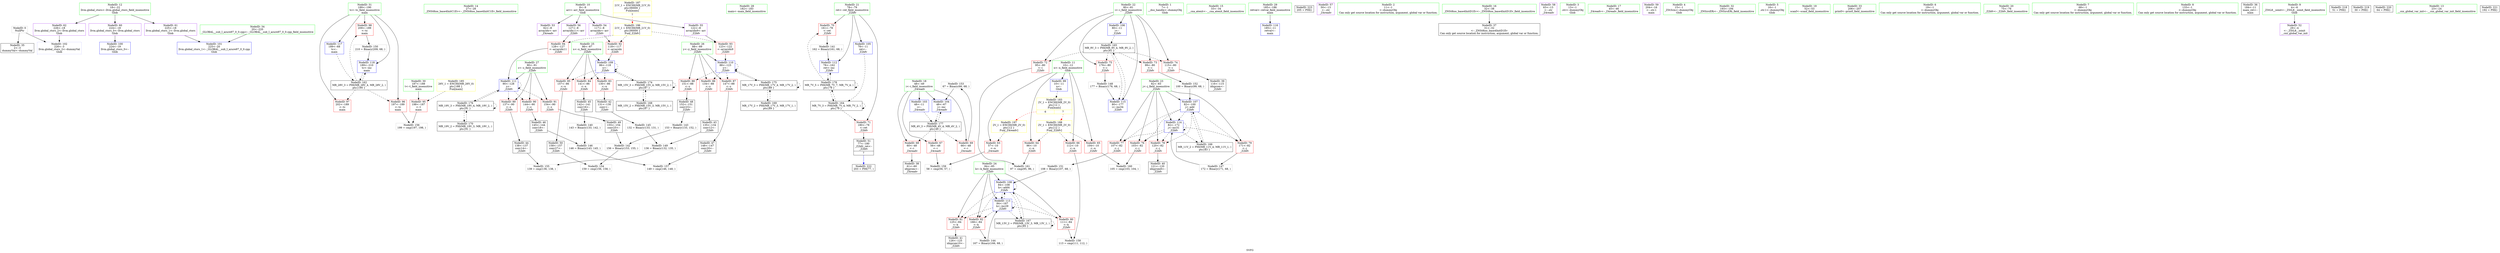 digraph "SVFG" {
	label="SVFG";

	Node0x563b9fdb7c40 [shape=record,color=grey,label="{NodeID: 0\nNullPtr}"];
	Node0x563b9fdb7c40 -> Node0x563b9fdd1790[style=solid];
	Node0x563b9fdb7c40 -> Node0x563b9fdd27f0[style=solid];
	Node0x563b9fdd2350 [shape=record,color=red,label="{NodeID: 97\n202\<--189\n\<--tc\nmain\n}"];
	Node0x563b9fdd0580 [shape=record,color=green,label="{NodeID: 14\n27\<--28\n_ZNSt8ios_base4InitC1Ev\<--_ZNSt8ios_base4InitC1Ev_field_insensitive\n}"];
	Node0x563b9fdd2f70 [shape=record,color=blue,label="{NodeID: 111\n90\<--128\nz\<--\n_Z2bfv\n}"];
	Node0x563b9fdd2f70 -> Node0x563b9fdd5480[style=dashed];
	Node0x563b9fdd2f70 -> Node0x563b9fdd5550[style=dashed];
	Node0x563b9fdd2f70 -> Node0x563b9fdd5620[style=dashed];
	Node0x563b9fdd2f70 -> Node0x563b9fdd2f70[style=dashed];
	Node0x563b9fdd2f70 -> Node0x563b9fde4a00[style=dashed];
	Node0x563b9fdd1120 [shape=record,color=green,label="{NodeID: 28\n182\<--183\nmain\<--main_field_insensitive\n}"];
	Node0x563b9fdd1da0 [shape=record,color=black,label="{NodeID: 42\n131\<--130\nconv\<--\n_Z2bfv\n}"];
	Node0x563b9fdd1da0 -> Node0x563b9fdd94f0[style=solid];
	Node0x563b9fdf4e70 [shape=record,color=black,label="{NodeID: 222\n203 = PHI(77, )\n}"];
	Node0x563b9fdd3920 [shape=record,color=purple,label="{NodeID: 56\n127\<--8\narrayidx11\<--arr\n_Z2bfv\n}"];
	Node0x563b9fdd3920 -> Node0x563b9fdd5890[style=solid];
	Node0x563b9fdda0f0 [shape=record,color=grey,label="{NodeID: 153\n67 = Binary(66, 68, )\n}"];
	Node0x563b9fdda0f0 -> Node0x563b9fdd29c0[style=solid];
	Node0x563b9fdd4510 [shape=record,color=red,label="{NodeID: 70\n161\<--78\n\<--ret\n_Z2bfv\n}"];
	Node0x563b9fdd4510 -> Node0x563b9fdd8ef0[style=solid];
	Node0x563b9fde1d00 [shape=record,color=black,label="{NodeID: 167\nMR_13V_2 = PHI(MR_13V_3, MR_13V_1, )\npts\{85 \}\n}"];
	Node0x563b9fde1d00 -> Node0x563b9fdd2d00[style=dashed];
	Node0x563b9fde1d00 -> Node0x563b9fde1d00[style=dashed];
	Node0x563b9fdd5070 [shape=record,color=red,label="{NodeID: 84\n141\<--86\n\<--x\n_Z2bfv\n}"];
	Node0x563b9fdd5070 -> Node0x563b9fdd2010[style=solid];
	Node0x563b9fdb7ba0 [shape=record,color=green,label="{NodeID: 1\n7\<--1\n__dso_handle\<--dummyObj\nGlob }"];
	Node0x563b9fdd2420 [shape=record,color=red,label="{NodeID: 98\n209\<--189\n\<--tc\nmain\n}"];
	Node0x563b9fdd2420 -> Node0x563b9fdd9c70[style=solid];
	Node0x563b9fdd0610 [shape=record,color=green,label="{NodeID: 15\n33\<--34\n__cxa_atexit\<--__cxa_atexit_field_insensitive\n}"];
	Node0x563b9fdd3040 [shape=record,color=blue,label="{NodeID: 112\n78\<--162\nret\<--inc\n_Z2bfv\n}"];
	Node0x563b9fdd3040 -> Node0x563b9fde5400[style=dashed];
	Node0x563b9fdd1220 [shape=record,color=green,label="{NodeID: 29\n185\<--186\nretval\<--retval_field_insensitive\nmain\n}"];
	Node0x563b9fdd1220 -> Node0x563b9fdd7b60[style=solid];
	Node0x563b9fdd1e70 [shape=record,color=black,label="{NodeID: 43\n135\<--134\nconv12\<--\n_Z2bfv\n}"];
	Node0x563b9fdd1e70 -> Node0x563b9fdd9af0[style=solid];
	Node0x563b9fdf5060 [shape=record,color=black,label="{NodeID: 223\n205 = PHI()\n}"];
	Node0x563b9fdd8d70 [shape=record,color=grey,label="{NodeID: 140\n143 = Binary(133, 142, )\n}"];
	Node0x563b9fdd8d70 -> Node0x563b9fdd9670[style=solid];
	Node0x563b9fdd39f0 [shape=record,color=purple,label="{NodeID: 57\n50\<--13\n\<--.str\n_Z4readv\n}"];
	Node0x563b9fdda270 [shape=record,color=grey,label="{NodeID: 154\n159 = cmp(156, 158, )\n}"];
	Node0x563b9fdd45e0 [shape=record,color=red,label="{NodeID: 71\n180\<--78\n\<--ret\n_Z2bfv\n}"];
	Node0x563b9fdd45e0 -> Node0x563b9fdd3510[style=solid];
	Node0x563b9fde2200 [shape=record,color=black,label="{NodeID: 168\nMR_15V_2 = PHI(MR_15V_3, MR_15V_1, )\npts\{87 \}\n}"];
	Node0x563b9fde2200 -> Node0x563b9fde4000[style=dashed];
	Node0x563b9fdd5140 [shape=record,color=red,label="{NodeID: 85\n157\<--86\n\<--x\n_Z2bfv\n}"];
	Node0x563b9fdd5140 -> Node0x563b9fdd3440[style=solid];
	Node0x563b9fdcf700 [shape=record,color=green,label="{NodeID: 2\n11\<--1\n\<--dummyObj\nCan only get source location for instruction, argument, global var or function.}"];
	Node0x563b9fdd24f0 [shape=record,color=blue,label="{NodeID: 99\n10\<--11\nn\<--\nGlob }"];
	Node0x563b9fdd24f0 -> Node0x563b9fde6d00[style=dashed];
	Node0x563b9fdd06a0 [shape=record,color=green,label="{NodeID: 16\n32\<--38\n_ZNSt8ios_base4InitD1Ev\<--_ZNSt8ios_base4InitD1Ev_field_insensitive\n}"];
	Node0x563b9fdd06a0 -> Node0x563b9fdd1960[style=solid];
	Node0x563b9fdd65c0 [shape=record,color=yellow,style=double,label="{NodeID: 196\n21V_1 = ENCHI(MR_21V_0)\npts\{90000 \}\nFun[_Z2bfv]}"];
	Node0x563b9fdd65c0 -> Node0x563b9fdd56f0[style=dashed];
	Node0x563b9fdd65c0 -> Node0x563b9fdd57c0[style=dashed];
	Node0x563b9fdd65c0 -> Node0x563b9fdd5890[style=dashed];
	Node0x563b9fdd3110 [shape=record,color=blue,label="{NodeID: 113\n84\<--167\nk\<--inc29\n_Z2bfv\n}"];
	Node0x563b9fdd3110 -> Node0x563b9fdd4d30[style=dashed];
	Node0x563b9fdd3110 -> Node0x563b9fdd4e00[style=dashed];
	Node0x563b9fdd3110 -> Node0x563b9fdd4ed0[style=dashed];
	Node0x563b9fdd3110 -> Node0x563b9fdd2d00[style=dashed];
	Node0x563b9fdd3110 -> Node0x563b9fdd3110[style=dashed];
	Node0x563b9fdd3110 -> Node0x563b9fde1d00[style=dashed];
	Node0x563b9fdd12f0 [shape=record,color=green,label="{NodeID: 30\n187\<--188\nt\<--t_field_insensitive\nmain\n}"];
	Node0x563b9fdd12f0 -> Node0x563b9fdd5960[style=solid];
	Node0x563b9fdd1f40 [shape=record,color=black,label="{NodeID: 44\n138\<--137\nconv14\<--\n_Z2bfv\n}"];
	Node0x563b9fdd1f40 -> Node0x563b9fdda3f0[style=solid];
	Node0x563b9fdd8ef0 [shape=record,color=grey,label="{NodeID: 141\n162 = Binary(161, 68, )\n}"];
	Node0x563b9fdd8ef0 -> Node0x563b9fdd3040[style=solid];
	Node0x563b9fdd3ac0 [shape=record,color=purple,label="{NodeID: 58\n63\<--13\n\<--.str\n_Z4readv\n}"];
	Node0x563b9fdda3f0 [shape=record,color=grey,label="{NodeID: 155\n139 = cmp(136, 138, )\n}"];
	Node0x563b9fdd46b0 [shape=record,color=red,label="{NodeID: 72\n95\<--80\n\<--i\n_Z2bfv\n}"];
	Node0x563b9fdd46b0 -> Node0x563b9fddacf0[style=solid];
	Node0x563b9fde2700 [shape=record,color=black,label="{NodeID: 169\nMR_17V_2 = PHI(MR_17V_3, MR_17V_1, )\npts\{89 \}\n}"];
	Node0x563b9fde2700 -> Node0x563b9fde4500[style=dashed];
	Node0x563b9fdd5210 [shape=record,color=red,label="{NodeID: 86\n134\<--88\n\<--y\n_Z2bfv\n}"];
	Node0x563b9fdd5210 -> Node0x563b9fdd1e70[style=solid];
	Node0x563b9fdcf790 [shape=record,color=green,label="{NodeID: 3\n13\<--1\n.str\<--dummyObj\nGlob }"];
	Node0x563b9fde6d00 [shape=record,color=yellow,style=double,label="{NodeID: 183\n2V_1 = ENCHI(MR_2V_0)\npts\{12 \}\nFun[main]|{<s0>6|<s1>7}}"];
	Node0x563b9fde6d00:s0 -> Node0x563b9fdd66a0[style=dashed,color=red];
	Node0x563b9fde6d00:s1 -> Node0x563b9fde7ba0[style=dashed,color=red];
	Node0x563b9fdd25f0 [shape=record,color=blue,label="{NodeID: 100\n224\<--19\nllvm.global_ctors_0\<--\nGlob }"];
	Node0x563b9fdd07a0 [shape=record,color=green,label="{NodeID: 17\n45\<--46\n_Z4readv\<--_Z4readv_field_insensitive\n}"];
	Node0x563b9fdd66a0 [shape=record,color=yellow,style=double,label="{NodeID: 197\n2V_1 = ENCHI(MR_2V_0)\npts\{12 \}\nFun[_Z4readv]}"];
	Node0x563b9fdd66a0 -> Node0x563b9fdd3f60[style=dashed];
	Node0x563b9fdd31e0 [shape=record,color=blue,label="{NodeID: 114\n82\<--172\nj\<--inc31\n_Z2bfv\n}"];
	Node0x563b9fdd31e0 -> Node0x563b9fdd49f0[style=dashed];
	Node0x563b9fdd31e0 -> Node0x563b9fdd4ac0[style=dashed];
	Node0x563b9fdd31e0 -> Node0x563b9fdd4b90[style=dashed];
	Node0x563b9fdd31e0 -> Node0x563b9fdd4c60[style=dashed];
	Node0x563b9fdd31e0 -> Node0x563b9fdd31e0[style=dashed];
	Node0x563b9fdd31e0 -> Node0x563b9fde1800[style=dashed];
	Node0x563b9fdd13c0 [shape=record,color=green,label="{NodeID: 31\n189\<--190\ntc\<--tc_field_insensitive\nmain\n}"];
	Node0x563b9fdd13c0 -> Node0x563b9fdd2280[style=solid];
	Node0x563b9fdd13c0 -> Node0x563b9fdd2350[style=solid];
	Node0x563b9fdd13c0 -> Node0x563b9fdd2420[style=solid];
	Node0x563b9fdd13c0 -> Node0x563b9fdd7c30[style=solid];
	Node0x563b9fdd13c0 -> Node0x563b9fdd7d00[style=solid];
	Node0x563b9fdd2010 [shape=record,color=black,label="{NodeID: 45\n142\<--141\nconv16\<--\n_Z2bfv\n}"];
	Node0x563b9fdd2010 -> Node0x563b9fdd8d70[style=solid];
	Node0x563b9fdd9070 [shape=record,color=grey,label="{NodeID: 142\n156 = Binary(153, 155, )\n}"];
	Node0x563b9fdd9070 -> Node0x563b9fdda270[style=solid];
	Node0x563b9fdd3b90 [shape=record,color=purple,label="{NodeID: 59\n204\<--16\n\<--.str.1\nmain\n}"];
	Node0x563b9fdda570 [shape=record,color=grey,label="{NodeID: 156\n199 = cmp(197, 198, )\n}"];
	Node0x563b9fdd4780 [shape=record,color=red,label="{NodeID: 73\n99\<--80\n\<--i\n_Z2bfv\n}"];
	Node0x563b9fdd4780 -> Node0x563b9fdd9f70[style=solid];
	Node0x563b9fde2c00 [shape=record,color=black,label="{NodeID: 170\nMR_19V_2 = PHI(MR_19V_3, MR_19V_1, )\npts\{91 \}\n}"];
	Node0x563b9fde2c00 -> Node0x563b9fde4a00[style=dashed];
	Node0x563b9fdd52e0 [shape=record,color=red,label="{NodeID: 87\n147\<--88\n\<--y\n_Z2bfv\n}"];
	Node0x563b9fdd52e0 -> Node0x563b9fdd21b0[style=solid];
	Node0x563b9fdcf820 [shape=record,color=green,label="{NodeID: 4\n15\<--1\n_ZSt3cin\<--dummyObj\nGlob }"];
	Node0x563b9fdd26f0 [shape=record,color=blue,label="{NodeID: 101\n225\<--20\nllvm.global_ctors_1\<--_GLOBAL__sub_I_azure97_0_0.cpp\nGlob }"];
	Node0x563b9fdd08a0 [shape=record,color=green,label="{NodeID: 18\n48\<--49\ni\<--i_field_insensitive\n_Z4readv\n}"];
	Node0x563b9fdd08a0 -> Node0x563b9fdd42a0[style=solid];
	Node0x563b9fdd08a0 -> Node0x563b9fdd4370[style=solid];
	Node0x563b9fdd08a0 -> Node0x563b9fdd4440[style=solid];
	Node0x563b9fdd08a0 -> Node0x563b9fdd28f0[style=solid];
	Node0x563b9fdd08a0 -> Node0x563b9fdd29c0[style=solid];
	Node0x563b9fdd7a90 [shape=record,color=blue,label="{NodeID: 115\n80\<--177\ni\<--inc34\n_Z2bfv\n}"];
	Node0x563b9fdd7a90 -> Node0x563b9fde1300[style=dashed];
	Node0x563b9fdd1490 [shape=record,color=green,label="{NodeID: 32\n193\<--194\n_ZNSirsERi\<--_ZNSirsERi_field_insensitive\n}"];
	Node0x563b9fdd20e0 [shape=record,color=black,label="{NodeID: 46\n145\<--144\nconv18\<--\n_Z2bfv\n}"];
	Node0x563b9fdd20e0 -> Node0x563b9fdd9670[style=solid];
	Node0x563b9fdd91f0 [shape=record,color=grey,label="{NodeID: 143\n153 = Binary(133, 152, )\n}"];
	Node0x563b9fdd91f0 -> Node0x563b9fdd9070[style=solid];
	Node0x563b9fdd3c60 [shape=record,color=purple,label="{NodeID: 60\n224\<--18\nllvm.global_ctors_0\<--llvm.global_ctors\nGlob }"];
	Node0x563b9fdd3c60 -> Node0x563b9fdd25f0[style=solid];
	Node0x563b9fdda6f0 [shape=record,color=grey,label="{NodeID: 157\n149 = cmp(146, 148, )\n}"];
	Node0x563b9fdd4850 [shape=record,color=red,label="{NodeID: 74\n115\<--80\n\<--i\n_Z2bfv\n}"];
	Node0x563b9fdd4850 -> Node0x563b9fdd1b30[style=solid];
	Node0x563b9fdd53b0 [shape=record,color=red,label="{NodeID: 88\n151\<--88\n\<--y\n_Z2bfv\n}"];
	Node0x563b9fdd53b0 -> Node0x563b9fdd32a0[style=solid];
	Node0x563b9fdd0070 [shape=record,color=green,label="{NodeID: 5\n16\<--1\n.str.1\<--dummyObj\nGlob }"];
	Node0x563b9fde7900 [shape=record,color=yellow,style=double,label="{NodeID: 185\n26V_1 = ENCHI(MR_26V_0)\npts\{188 \}\nFun[main]}"];
	Node0x563b9fde7900 -> Node0x563b9fdd5960[style=dashed];
	Node0x563b9fdd27f0 [shape=record,color=blue, style = dotted,label="{NodeID: 102\n226\<--3\nllvm.global_ctors_2\<--dummyVal\nGlob }"];
	Node0x563b9fdd0970 [shape=record,color=green,label="{NodeID: 19\n52\<--53\nscanf\<--scanf_field_insensitive\n}"];
	Node0x563b9fdd7b60 [shape=record,color=blue,label="{NodeID: 116\n185\<--11\nretval\<--\nmain\n}"];
	Node0x563b9fdd1590 [shape=record,color=green,label="{NodeID: 33\n206\<--207\nprintf\<--printf_field_insensitive\n}"];
	Node0x563b9fdd21b0 [shape=record,color=black,label="{NodeID: 47\n148\<--147\nconv20\<--\n_Z2bfv\n}"];
	Node0x563b9fdd21b0 -> Node0x563b9fdda6f0[style=solid];
	Node0x563b9fdd9370 [shape=record,color=grey,label="{NodeID: 144\n167 = Binary(166, 68, )\n}"];
	Node0x563b9fdd9370 -> Node0x563b9fdd3110[style=solid];
	Node0x563b9fdd3d60 [shape=record,color=purple,label="{NodeID: 61\n225\<--18\nllvm.global_ctors_1\<--llvm.global_ctors\nGlob }"];
	Node0x563b9fdd3d60 -> Node0x563b9fdd26f0[style=solid];
	Node0x563b9fdda870 [shape=record,color=grey,label="{NodeID: 158\n113 = cmp(111, 112, )\n}"];
	Node0x563b9fdd4920 [shape=record,color=red,label="{NodeID: 75\n176\<--80\n\<--i\n_Z2bfv\n}"];
	Node0x563b9fdd4920 -> Node0x563b9fdd9970[style=solid];
	Node0x563b9fdd5480 [shape=record,color=red,label="{NodeID: 89\n137\<--90\n\<--z\n_Z2bfv\n}"];
	Node0x563b9fdd5480 -> Node0x563b9fdd1f40[style=solid];
	Node0x563b9fdd0100 [shape=record,color=green,label="{NodeID: 6\n19\<--1\n\<--dummyObj\nCan only get source location for instruction, argument, global var or function.}"];
	Node0x563b9fdd28f0 [shape=record,color=blue,label="{NodeID: 103\n48\<--11\ni\<--\n_Z4readv\n}"];
	Node0x563b9fdd28f0 -> Node0x563b9fde4f00[style=dashed];
	Node0x563b9fdd0a70 [shape=record,color=green,label="{NodeID: 20\n75\<--76\n_Z2bfv\<--_Z2bfv_field_insensitive\n}"];
	Node0x563b9fdd7c30 [shape=record,color=blue,label="{NodeID: 117\n189\<--68\ntc\<--\nmain\n}"];
	Node0x563b9fdd7c30 -> Node0x563b9fde0400[style=dashed];
	Node0x563b9fdd1690 [shape=record,color=green,label="{NodeID: 34\n20\<--220\n_GLOBAL__sub_I_azure97_0_0.cpp\<--_GLOBAL__sub_I_azure97_0_0.cpp_field_insensitive\n}"];
	Node0x563b9fdd1690 -> Node0x563b9fdd26f0[style=solid];
	Node0x563b9fdd32a0 [shape=record,color=black,label="{NodeID: 48\n152\<--151\nconv23\<--\n_Z2bfv\n}"];
	Node0x563b9fdd32a0 -> Node0x563b9fdd91f0[style=solid];
	Node0x563b9fdd94f0 [shape=record,color=grey,label="{NodeID: 145\n132 = Binary(133, 131, )\n}"];
	Node0x563b9fdd94f0 -> Node0x563b9fdd9af0[style=solid];
	Node0x563b9fdd3e60 [shape=record,color=purple,label="{NodeID: 62\n226\<--18\nllvm.global_ctors_2\<--llvm.global_ctors\nGlob }"];
	Node0x563b9fdd3e60 -> Node0x563b9fdd27f0[style=solid];
	Node0x563b9fdda9f0 [shape=record,color=grey,label="{NodeID: 159\n58 = cmp(56, 57, )\n}"];
	Node0x563b9fdd49f0 [shape=record,color=red,label="{NodeID: 76\n103\<--82\n\<--j\n_Z2bfv\n}"];
	Node0x563b9fdd49f0 -> Node0x563b9fddab70[style=solid];
	Node0x563b9fdd5550 [shape=record,color=red,label="{NodeID: 90\n144\<--90\n\<--z\n_Z2bfv\n}"];
	Node0x563b9fdd5550 -> Node0x563b9fdd20e0[style=solid];
	Node0x563b9fdd0190 [shape=record,color=green,label="{NodeID: 7\n68\<--1\n\<--dummyObj\nCan only get source location for instruction, argument, global var or function.}"];
	Node0x563b9fde7ac0 [shape=record,color=yellow,style=double,label="{NodeID: 187\n21V_1 = ENCHI(MR_21V_0)\npts\{90000 \}\nFun[main]|{<s0>7}}"];
	Node0x563b9fde7ac0:s0 -> Node0x563b9fdd65c0[style=dashed,color=red];
	Node0x563b9fdd29c0 [shape=record,color=blue,label="{NodeID: 104\n48\<--67\ni\<--inc\n_Z4readv\n}"];
	Node0x563b9fdd29c0 -> Node0x563b9fde4f00[style=dashed];
	Node0x563b9fdd0b70 [shape=record,color=green,label="{NodeID: 21\n78\<--79\nret\<--ret_field_insensitive\n_Z2bfv\n}"];
	Node0x563b9fdd0b70 -> Node0x563b9fdd4510[style=solid];
	Node0x563b9fdd0b70 -> Node0x563b9fdd45e0[style=solid];
	Node0x563b9fdd0b70 -> Node0x563b9fdd2a90[style=solid];
	Node0x563b9fdd0b70 -> Node0x563b9fdd3040[style=solid];
	Node0x563b9fdd7d00 [shape=record,color=blue,label="{NodeID: 118\n189\<--210\ntc\<--inc\nmain\n}"];
	Node0x563b9fdd7d00 -> Node0x563b9fde0400[style=dashed];
	Node0x563b9fdd1790 [shape=record,color=black,label="{NodeID: 35\n2\<--3\ndummyVal\<--dummyVal\n}"];
	Node0x563b9fdd3370 [shape=record,color=black,label="{NodeID: 49\n155\<--154\nconv25\<--\n_Z2bfv\n}"];
	Node0x563b9fdd3370 -> Node0x563b9fdd9070[style=solid];
	Node0x563b9fdd9670 [shape=record,color=grey,label="{NodeID: 146\n146 = Binary(143, 145, )\n}"];
	Node0x563b9fdd9670 -> Node0x563b9fdda6f0[style=solid];
	Node0x563b9fdd3f60 [shape=record,color=red,label="{NodeID: 63\n57\<--10\n\<--n\n_Z4readv\n}"];
	Node0x563b9fdd3f60 -> Node0x563b9fdda9f0[style=solid];
	Node0x563b9fddab70 [shape=record,color=grey,label="{NodeID: 160\n105 = cmp(103, 104, )\n}"];
	Node0x563b9fdd4ac0 [shape=record,color=red,label="{NodeID: 77\n107\<--82\n\<--j\n_Z2bfv\n}"];
	Node0x563b9fdd4ac0 -> Node0x563b9fdd9df0[style=solid];
	Node0x563b9fde4000 [shape=record,color=black,label="{NodeID: 174\nMR_15V_3 = PHI(MR_15V_4, MR_15V_2, )\npts\{87 \}\n}"];
	Node0x563b9fde4000 -> Node0x563b9fdd2dd0[style=dashed];
	Node0x563b9fde4000 -> Node0x563b9fde2200[style=dashed];
	Node0x563b9fde4000 -> Node0x563b9fde4000[style=dashed];
	Node0x563b9fdd5620 [shape=record,color=red,label="{NodeID: 91\n154\<--90\n\<--z\n_Z2bfv\n}"];
	Node0x563b9fdd5620 -> Node0x563b9fdd3370[style=solid];
	Node0x563b9fdd0220 [shape=record,color=green,label="{NodeID: 8\n133\<--1\n\<--dummyObj\nCan only get source location for instruction, argument, global var or function.}"];
	Node0x563b9fde7ba0 [shape=record,color=yellow,style=double,label="{NodeID: 188\n2V_1 = ENCHI(MR_2V_0)\npts\{12 \}\nFun[_Z2bfv]}"];
	Node0x563b9fde7ba0 -> Node0x563b9fdd4030[style=dashed];
	Node0x563b9fde7ba0 -> Node0x563b9fdd4100[style=dashed];
	Node0x563b9fde7ba0 -> Node0x563b9fdd41d0[style=dashed];
	Node0x563b9fdd2a90 [shape=record,color=blue,label="{NodeID: 105\n78\<--11\nret\<--\n_Z2bfv\n}"];
	Node0x563b9fdd2a90 -> Node0x563b9fde0e00[style=dashed];
	Node0x563b9fdd0c40 [shape=record,color=green,label="{NodeID: 22\n80\<--81\ni\<--i_field_insensitive\n_Z2bfv\n}"];
	Node0x563b9fdd0c40 -> Node0x563b9fdd46b0[style=solid];
	Node0x563b9fdd0c40 -> Node0x563b9fdd4780[style=solid];
	Node0x563b9fdd0c40 -> Node0x563b9fdd4850[style=solid];
	Node0x563b9fdd0c40 -> Node0x563b9fdd4920[style=solid];
	Node0x563b9fdd0c40 -> Node0x563b9fdd2b60[style=solid];
	Node0x563b9fdd0c40 -> Node0x563b9fdd7a90[style=solid];
	Node0x563b9fdd1890 [shape=record,color=black,label="{NodeID: 36\n184\<--11\nmain_ret\<--\nmain\n}"];
	Node0x563b9fdd3440 [shape=record,color=black,label="{NodeID: 50\n158\<--157\nconv27\<--\n_Z2bfv\n}"];
	Node0x563b9fdd3440 -> Node0x563b9fdda270[style=solid];
	Node0x563b9fdd97f0 [shape=record,color=grey,label="{NodeID: 147\n172 = Binary(171, 68, )\n}"];
	Node0x563b9fdd97f0 -> Node0x563b9fdd31e0[style=solid];
	Node0x563b9fdd4030 [shape=record,color=red,label="{NodeID: 64\n96\<--10\n\<--n\n_Z2bfv\n}"];
	Node0x563b9fdd4030 -> Node0x563b9fddacf0[style=solid];
	Node0x563b9fddacf0 [shape=record,color=grey,label="{NodeID: 161\n97 = cmp(95, 96, )\n}"];
	Node0x563b9fdd4b90 [shape=record,color=red,label="{NodeID: 78\n120\<--82\n\<--j\n_Z2bfv\n}"];
	Node0x563b9fdd4b90 -> Node0x563b9fdd1c00[style=solid];
	Node0x563b9fde4500 [shape=record,color=black,label="{NodeID: 175\nMR_17V_3 = PHI(MR_17V_4, MR_17V_2, )\npts\{89 \}\n}"];
	Node0x563b9fde4500 -> Node0x563b9fdd2ea0[style=dashed];
	Node0x563b9fde4500 -> Node0x563b9fde2700[style=dashed];
	Node0x563b9fde4500 -> Node0x563b9fde4500[style=dashed];
	Node0x563b9fdd56f0 [shape=record,color=red,label="{NodeID: 92\n118\<--117\n\<--arrayidx\n_Z2bfv\n}"];
	Node0x563b9fdd56f0 -> Node0x563b9fdd2dd0[style=solid];
	Node0x563b9fdd02b0 [shape=record,color=green,label="{NodeID: 9\n4\<--6\n_ZStL8__ioinit\<--_ZStL8__ioinit_field_insensitive\nGlob }"];
	Node0x563b9fdd02b0 -> Node0x563b9fdd35e0[style=solid];
	Node0x563b9fdd2b60 [shape=record,color=blue,label="{NodeID: 106\n80\<--11\ni\<--\n_Z2bfv\n}"];
	Node0x563b9fdd2b60 -> Node0x563b9fde1300[style=dashed];
	Node0x563b9fdd0d10 [shape=record,color=green,label="{NodeID: 23\n82\<--83\nj\<--j_field_insensitive\n_Z2bfv\n}"];
	Node0x563b9fdd0d10 -> Node0x563b9fdd49f0[style=solid];
	Node0x563b9fdd0d10 -> Node0x563b9fdd4ac0[style=solid];
	Node0x563b9fdd0d10 -> Node0x563b9fdd4b90[style=solid];
	Node0x563b9fdd0d10 -> Node0x563b9fdd4c60[style=solid];
	Node0x563b9fdd0d10 -> Node0x563b9fdd2c30[style=solid];
	Node0x563b9fdd0d10 -> Node0x563b9fdd31e0[style=solid];
	Node0x563b9fdd1960 [shape=record,color=black,label="{NodeID: 37\n31\<--32\n\<--_ZNSt8ios_base4InitD1Ev\nCan only get source location for instruction, argument, global var or function.}"];
	Node0x563b9fdd3510 [shape=record,color=black,label="{NodeID: 51\n77\<--180\n_Z2bfv_ret\<--\n_Z2bfv\n|{<s0>7}}"];
	Node0x563b9fdd3510:s0 -> Node0x563b9fdf4e70[style=solid,color=blue];
	Node0x563b9fdd9970 [shape=record,color=grey,label="{NodeID: 148\n177 = Binary(176, 68, )\n}"];
	Node0x563b9fdd9970 -> Node0x563b9fdd7a90[style=solid];
	Node0x563b9fdd4100 [shape=record,color=red,label="{NodeID: 65\n104\<--10\n\<--n\n_Z2bfv\n}"];
	Node0x563b9fdd4100 -> Node0x563b9fddab70[style=solid];
	Node0x563b9fde0400 [shape=record,color=black,label="{NodeID: 162\nMR_28V_3 = PHI(MR_28V_4, MR_28V_2, )\npts\{190 \}\n}"];
	Node0x563b9fde0400 -> Node0x563b9fdd2280[style=dashed];
	Node0x563b9fde0400 -> Node0x563b9fdd2350[style=dashed];
	Node0x563b9fde0400 -> Node0x563b9fdd2420[style=dashed];
	Node0x563b9fde0400 -> Node0x563b9fdd7d00[style=dashed];
	Node0x563b9fdd4c60 [shape=record,color=red,label="{NodeID: 79\n171\<--82\n\<--j\n_Z2bfv\n}"];
	Node0x563b9fdd4c60 -> Node0x563b9fdd97f0[style=solid];
	Node0x563b9fde4a00 [shape=record,color=black,label="{NodeID: 176\nMR_19V_3 = PHI(MR_19V_4, MR_19V_2, )\npts\{91 \}\n}"];
	Node0x563b9fde4a00 -> Node0x563b9fdd2f70[style=dashed];
	Node0x563b9fde4a00 -> Node0x563b9fde2c00[style=dashed];
	Node0x563b9fde4a00 -> Node0x563b9fde4a00[style=dashed];
	Node0x563b9fdd57c0 [shape=record,color=red,label="{NodeID: 93\n123\<--122\n\<--arrayidx9\n_Z2bfv\n}"];
	Node0x563b9fdd57c0 -> Node0x563b9fdd2ea0[style=solid];
	Node0x563b9fdd0340 [shape=record,color=green,label="{NodeID: 10\n8\<--9\narr\<--arr_field_insensitive\nGlob }"];
	Node0x563b9fdd0340 -> Node0x563b9fdd36b0[style=solid];
	Node0x563b9fdd0340 -> Node0x563b9fdd3780[style=solid];
	Node0x563b9fdd0340 -> Node0x563b9fdd3850[style=solid];
	Node0x563b9fdd0340 -> Node0x563b9fdd3920[style=solid];
	Node0x563b9fdd2c30 [shape=record,color=blue,label="{NodeID: 107\n82\<--100\nj\<--add\n_Z2bfv\n}"];
	Node0x563b9fdd2c30 -> Node0x563b9fdd49f0[style=dashed];
	Node0x563b9fdd2c30 -> Node0x563b9fdd4ac0[style=dashed];
	Node0x563b9fdd2c30 -> Node0x563b9fdd4b90[style=dashed];
	Node0x563b9fdd2c30 -> Node0x563b9fdd4c60[style=dashed];
	Node0x563b9fdd2c30 -> Node0x563b9fdd31e0[style=dashed];
	Node0x563b9fdd2c30 -> Node0x563b9fde1800[style=dashed];
	Node0x563b9fdd0de0 [shape=record,color=green,label="{NodeID: 24\n84\<--85\nk\<--k_field_insensitive\n_Z2bfv\n}"];
	Node0x563b9fdd0de0 -> Node0x563b9fdd4d30[style=solid];
	Node0x563b9fdd0de0 -> Node0x563b9fdd4e00[style=solid];
	Node0x563b9fdd0de0 -> Node0x563b9fdd4ed0[style=solid];
	Node0x563b9fdd0de0 -> Node0x563b9fdd2d00[style=solid];
	Node0x563b9fdd0de0 -> Node0x563b9fdd3110[style=solid];
	Node0x563b9fdd1a60 [shape=record,color=black,label="{NodeID: 38\n61\<--60\nidxprom\<--\n_Z4readv\n}"];
	Node0x563b9fbd5ce0 [shape=record,color=black,label="{NodeID: 218\n51 = PHI()\n}"];
	Node0x563b9fdd35e0 [shape=record,color=purple,label="{NodeID: 52\n29\<--4\n\<--_ZStL8__ioinit\n__cxx_global_var_init\n}"];
	Node0x563b9fdd9af0 [shape=record,color=grey,label="{NodeID: 149\n136 = Binary(132, 135, )\n}"];
	Node0x563b9fdd9af0 -> Node0x563b9fdda3f0[style=solid];
	Node0x563b9fdd41d0 [shape=record,color=red,label="{NodeID: 66\n112\<--10\n\<--n\n_Z2bfv\n}"];
	Node0x563b9fdd41d0 -> Node0x563b9fdda870[style=solid];
	Node0x563b9fdd4d30 [shape=record,color=red,label="{NodeID: 80\n111\<--84\n\<--k\n_Z2bfv\n}"];
	Node0x563b9fdd4d30 -> Node0x563b9fdda870[style=solid];
	Node0x563b9fde4f00 [shape=record,color=black,label="{NodeID: 177\nMR_4V_3 = PHI(MR_4V_4, MR_4V_2, )\npts\{49 \}\n}"];
	Node0x563b9fde4f00 -> Node0x563b9fdd42a0[style=dashed];
	Node0x563b9fde4f00 -> Node0x563b9fdd4370[style=dashed];
	Node0x563b9fde4f00 -> Node0x563b9fdd4440[style=dashed];
	Node0x563b9fde4f00 -> Node0x563b9fdd29c0[style=dashed];
	Node0x563b9fdd5890 [shape=record,color=red,label="{NodeID: 94\n128\<--127\n\<--arrayidx11\n_Z2bfv\n}"];
	Node0x563b9fdd5890 -> Node0x563b9fdd2f70[style=solid];
	Node0x563b9fdd03d0 [shape=record,color=green,label="{NodeID: 11\n10\<--12\nn\<--n_field_insensitive\nGlob }"];
	Node0x563b9fdd03d0 -> Node0x563b9fdd3f60[style=solid];
	Node0x563b9fdd03d0 -> Node0x563b9fdd4030[style=solid];
	Node0x563b9fdd03d0 -> Node0x563b9fdd4100[style=solid];
	Node0x563b9fdd03d0 -> Node0x563b9fdd41d0[style=solid];
	Node0x563b9fdd03d0 -> Node0x563b9fdd24f0[style=solid];
	Node0x563b9fdd2d00 [shape=record,color=blue,label="{NodeID: 108\n84\<--108\nk\<--add4\n_Z2bfv\n}"];
	Node0x563b9fdd2d00 -> Node0x563b9fdd4d30[style=dashed];
	Node0x563b9fdd2d00 -> Node0x563b9fdd4e00[style=dashed];
	Node0x563b9fdd2d00 -> Node0x563b9fdd4ed0[style=dashed];
	Node0x563b9fdd2d00 -> Node0x563b9fdd2d00[style=dashed];
	Node0x563b9fdd2d00 -> Node0x563b9fdd3110[style=dashed];
	Node0x563b9fdd2d00 -> Node0x563b9fde1d00[style=dashed];
	Node0x563b9fdd0eb0 [shape=record,color=green,label="{NodeID: 25\n86\<--87\nx\<--x_field_insensitive\n_Z2bfv\n}"];
	Node0x563b9fdd0eb0 -> Node0x563b9fdd4fa0[style=solid];
	Node0x563b9fdd0eb0 -> Node0x563b9fdd5070[style=solid];
	Node0x563b9fdd0eb0 -> Node0x563b9fdd5140[style=solid];
	Node0x563b9fdd0eb0 -> Node0x563b9fdd2dd0[style=solid];
	Node0x563b9fdd1b30 [shape=record,color=black,label="{NodeID: 39\n116\<--115\nidxprom\<--\n_Z2bfv\n}"];
	Node0x563b9fdf4430 [shape=record,color=black,label="{NodeID: 219\n30 = PHI()\n}"];
	Node0x563b9fdd36b0 [shape=record,color=purple,label="{NodeID: 53\n62\<--8\narrayidx\<--arr\n_Z4readv\n}"];
	Node0x563b9fdd9c70 [shape=record,color=grey,label="{NodeID: 150\n210 = Binary(209, 68, )\n}"];
	Node0x563b9fdd9c70 -> Node0x563b9fdd7d00[style=solid];
	Node0x563b9fdd42a0 [shape=record,color=red,label="{NodeID: 67\n56\<--48\n\<--i\n_Z4readv\n}"];
	Node0x563b9fdd42a0 -> Node0x563b9fdda9f0[style=solid];
	Node0x563b9fde0e00 [shape=record,color=black,label="{NodeID: 164\nMR_7V_3 = PHI(MR_7V_4, MR_7V_2, )\npts\{79 \}\n}"];
	Node0x563b9fde0e00 -> Node0x563b9fdd45e0[style=dashed];
	Node0x563b9fde0e00 -> Node0x563b9fde0e00[style=dashed];
	Node0x563b9fde0e00 -> Node0x563b9fde5400[style=dashed];
	Node0x563b9fdd4e00 [shape=record,color=red,label="{NodeID: 81\n125\<--84\n\<--k\n_Z2bfv\n}"];
	Node0x563b9fdd4e00 -> Node0x563b9fdd1cd0[style=solid];
	Node0x563b9fde5400 [shape=record,color=black,label="{NodeID: 178\nMR_7V_5 = PHI(MR_7V_7, MR_7V_4, )\npts\{79 \}\n}"];
	Node0x563b9fde5400 -> Node0x563b9fdd4510[style=dashed];
	Node0x563b9fde5400 -> Node0x563b9fdd3040[style=dashed];
	Node0x563b9fde5400 -> Node0x563b9fde0e00[style=dashed];
	Node0x563b9fde5400 -> Node0x563b9fde5400[style=dashed];
	Node0x563b9fdd5960 [shape=record,color=red,label="{NodeID: 95\n198\<--187\n\<--t\nmain\n}"];
	Node0x563b9fdd5960 -> Node0x563b9fdda570[style=solid];
	Node0x563b9fdd0460 [shape=record,color=green,label="{NodeID: 12\n18\<--22\nllvm.global_ctors\<--llvm.global_ctors_field_insensitive\nGlob }"];
	Node0x563b9fdd0460 -> Node0x563b9fdd3c60[style=solid];
	Node0x563b9fdd0460 -> Node0x563b9fdd3d60[style=solid];
	Node0x563b9fdd0460 -> Node0x563b9fdd3e60[style=solid];
	Node0x563b9fdd2dd0 [shape=record,color=blue,label="{NodeID: 109\n86\<--118\nx\<--\n_Z2bfv\n}"];
	Node0x563b9fdd2dd0 -> Node0x563b9fdd4fa0[style=dashed];
	Node0x563b9fdd2dd0 -> Node0x563b9fdd5070[style=dashed];
	Node0x563b9fdd2dd0 -> Node0x563b9fdd5140[style=dashed];
	Node0x563b9fdd2dd0 -> Node0x563b9fdd2dd0[style=dashed];
	Node0x563b9fdd2dd0 -> Node0x563b9fde4000[style=dashed];
	Node0x563b9fdd0f80 [shape=record,color=green,label="{NodeID: 26\n88\<--89\ny\<--y_field_insensitive\n_Z2bfv\n}"];
	Node0x563b9fdd0f80 -> Node0x563b9fdd5210[style=solid];
	Node0x563b9fdd0f80 -> Node0x563b9fdd52e0[style=solid];
	Node0x563b9fdd0f80 -> Node0x563b9fdd53b0[style=solid];
	Node0x563b9fdd0f80 -> Node0x563b9fdd2ea0[style=solid];
	Node0x563b9fdd1c00 [shape=record,color=black,label="{NodeID: 40\n121\<--120\nidxprom8\<--\n_Z2bfv\n}"];
	Node0x563b9fdf4530 [shape=record,color=black,label="{NodeID: 220\n64 = PHI()\n}"];
	Node0x563b9fdd3780 [shape=record,color=purple,label="{NodeID: 54\n117\<--8\narrayidx\<--arr\n_Z2bfv\n}"];
	Node0x563b9fdd3780 -> Node0x563b9fdd56f0[style=solid];
	Node0x563b9fdd9df0 [shape=record,color=grey,label="{NodeID: 151\n108 = Binary(107, 68, )\n}"];
	Node0x563b9fdd9df0 -> Node0x563b9fdd2d00[style=solid];
	Node0x563b9fdd4370 [shape=record,color=red,label="{NodeID: 68\n60\<--48\n\<--i\n_Z4readv\n}"];
	Node0x563b9fdd4370 -> Node0x563b9fdd1a60[style=solid];
	Node0x563b9fde1300 [shape=record,color=black,label="{NodeID: 165\nMR_9V_3 = PHI(MR_9V_4, MR_9V_2, )\npts\{81 \}\n}"];
	Node0x563b9fde1300 -> Node0x563b9fdd46b0[style=dashed];
	Node0x563b9fde1300 -> Node0x563b9fdd4780[style=dashed];
	Node0x563b9fde1300 -> Node0x563b9fdd4850[style=dashed];
	Node0x563b9fde1300 -> Node0x563b9fdd4920[style=dashed];
	Node0x563b9fde1300 -> Node0x563b9fdd7a90[style=dashed];
	Node0x563b9fdd4ed0 [shape=record,color=red,label="{NodeID: 82\n166\<--84\n\<--k\n_Z2bfv\n}"];
	Node0x563b9fdd4ed0 -> Node0x563b9fdd9370[style=solid];
	Node0x563b9fdd2280 [shape=record,color=red,label="{NodeID: 96\n197\<--189\n\<--tc\nmain\n}"];
	Node0x563b9fdd2280 -> Node0x563b9fdda570[style=solid];
	Node0x563b9fdd04f0 [shape=record,color=green,label="{NodeID: 13\n23\<--24\n__cxx_global_var_init\<--__cxx_global_var_init_field_insensitive\n}"];
	Node0x563b9fdd2ea0 [shape=record,color=blue,label="{NodeID: 110\n88\<--123\ny\<--\n_Z2bfv\n}"];
	Node0x563b9fdd2ea0 -> Node0x563b9fdd5210[style=dashed];
	Node0x563b9fdd2ea0 -> Node0x563b9fdd52e0[style=dashed];
	Node0x563b9fdd2ea0 -> Node0x563b9fdd53b0[style=dashed];
	Node0x563b9fdd2ea0 -> Node0x563b9fdd2ea0[style=dashed];
	Node0x563b9fdd2ea0 -> Node0x563b9fde4500[style=dashed];
	Node0x563b9fdd1050 [shape=record,color=green,label="{NodeID: 27\n90\<--91\nz\<--z_field_insensitive\n_Z2bfv\n}"];
	Node0x563b9fdd1050 -> Node0x563b9fdd5480[style=solid];
	Node0x563b9fdd1050 -> Node0x563b9fdd5550[style=solid];
	Node0x563b9fdd1050 -> Node0x563b9fdd5620[style=solid];
	Node0x563b9fdd1050 -> Node0x563b9fdd2f70[style=solid];
	Node0x563b9fdd1cd0 [shape=record,color=black,label="{NodeID: 41\n126\<--125\nidxprom10\<--\n_Z2bfv\n}"];
	Node0x563b9fdf4d70 [shape=record,color=black,label="{NodeID: 221\n192 = PHI()\n}"];
	Node0x563b9fdd3850 [shape=record,color=purple,label="{NodeID: 55\n122\<--8\narrayidx9\<--arr\n_Z2bfv\n}"];
	Node0x563b9fdd3850 -> Node0x563b9fdd57c0[style=solid];
	Node0x563b9fdd9f70 [shape=record,color=grey,label="{NodeID: 152\n100 = Binary(99, 68, )\n}"];
	Node0x563b9fdd9f70 -> Node0x563b9fdd2c30[style=solid];
	Node0x563b9fdd4440 [shape=record,color=red,label="{NodeID: 69\n66\<--48\n\<--i\n_Z4readv\n}"];
	Node0x563b9fdd4440 -> Node0x563b9fdda0f0[style=solid];
	Node0x563b9fde1800 [shape=record,color=black,label="{NodeID: 166\nMR_11V_2 = PHI(MR_11V_4, MR_11V_1, )\npts\{83 \}\n}"];
	Node0x563b9fde1800 -> Node0x563b9fdd2c30[style=dashed];
	Node0x563b9fdd4fa0 [shape=record,color=red,label="{NodeID: 83\n130\<--86\n\<--x\n_Z2bfv\n}"];
	Node0x563b9fdd4fa0 -> Node0x563b9fdd1da0[style=solid];
}
